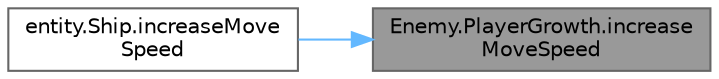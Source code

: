 digraph "Enemy.PlayerGrowth.increaseMoveSpeed"
{
 // LATEX_PDF_SIZE
  bgcolor="transparent";
  edge [fontname=Helvetica,fontsize=10,labelfontname=Helvetica,labelfontsize=10];
  node [fontname=Helvetica,fontsize=10,shape=box,height=0.2,width=0.4];
  rankdir="RL";
  Node1 [id="Node000001",label="Enemy.PlayerGrowth.increase\lMoveSpeed",height=0.2,width=0.4,color="gray40", fillcolor="grey60", style="filled", fontcolor="black",tooltip=" "];
  Node1 -> Node2 [id="edge1_Node000001_Node000002",dir="back",color="steelblue1",style="solid",tooltip=" "];
  Node2 [id="Node000002",label="entity.Ship.increaseMove\lSpeed",height=0.2,width=0.4,color="grey40", fillcolor="white", style="filled",URL="$classentity_1_1_ship.html#a5ef1e9348c7a028d3489a2d4a813e33c",tooltip=" "];
}
